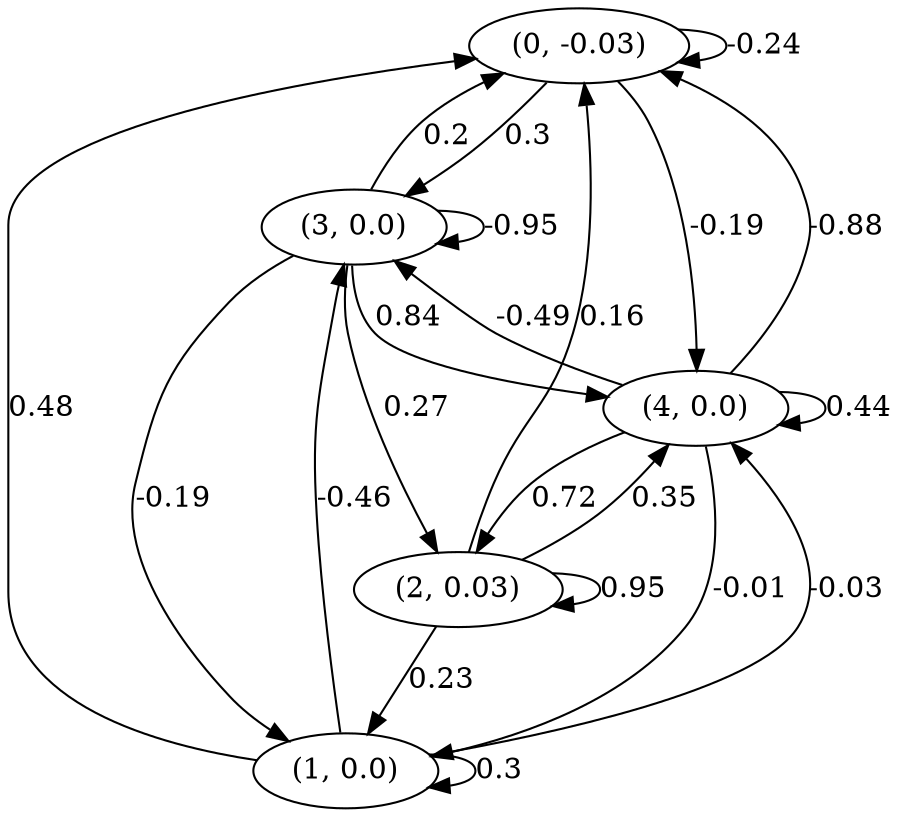 digraph {
    0 [ label = "(0, -0.03)" ]
    1 [ label = "(1, 0.0)" ]
    2 [ label = "(2, 0.03)" ]
    3 [ label = "(3, 0.0)" ]
    4 [ label = "(4, 0.0)" ]
    0 -> 0 [ label = "-0.24" ]
    1 -> 1 [ label = "0.3" ]
    2 -> 2 [ label = "0.95" ]
    3 -> 3 [ label = "-0.95" ]
    4 -> 4 [ label = "0.44" ]
    1 -> 0 [ label = "0.48" ]
    2 -> 0 [ label = "0.16" ]
    3 -> 0 [ label = "0.2" ]
    4 -> 0 [ label = "-0.88" ]
    2 -> 1 [ label = "0.23" ]
    3 -> 1 [ label = "-0.19" ]
    4 -> 1 [ label = "-0.01" ]
    3 -> 2 [ label = "0.27" ]
    4 -> 2 [ label = "0.72" ]
    0 -> 3 [ label = "0.3" ]
    1 -> 3 [ label = "-0.46" ]
    4 -> 3 [ label = "-0.49" ]
    0 -> 4 [ label = "-0.19" ]
    1 -> 4 [ label = "-0.03" ]
    2 -> 4 [ label = "0.35" ]
    3 -> 4 [ label = "0.84" ]
}

